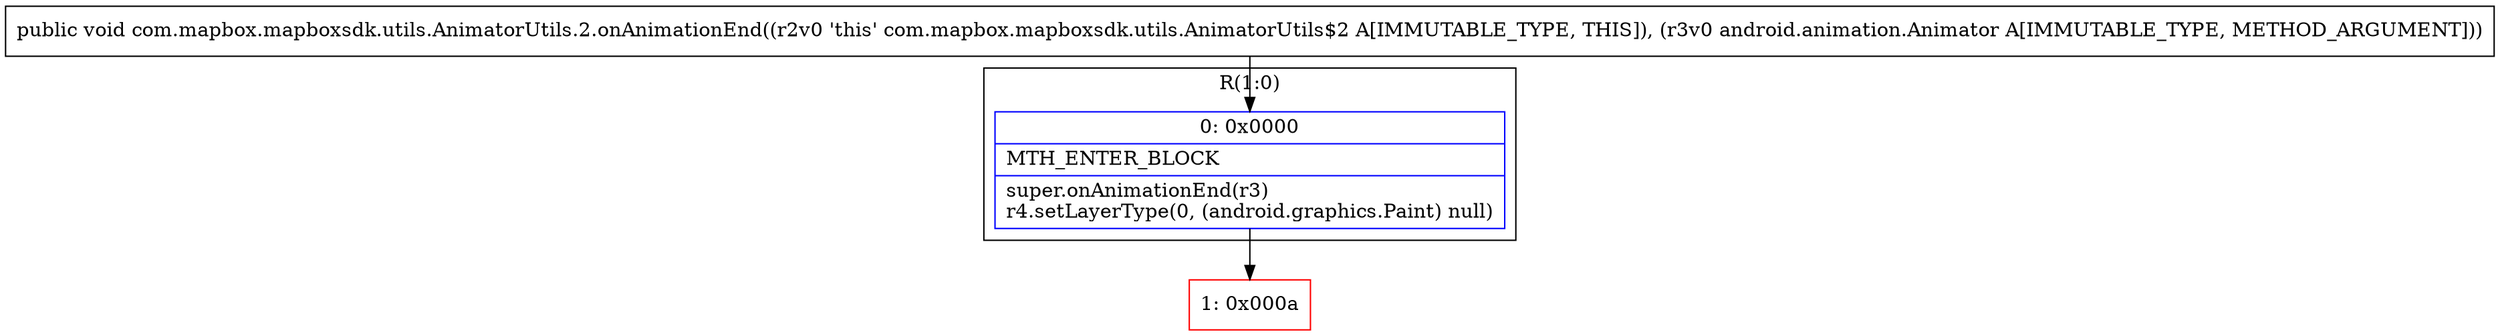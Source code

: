 digraph "CFG forcom.mapbox.mapboxsdk.utils.AnimatorUtils.2.onAnimationEnd(Landroid\/animation\/Animator;)V" {
subgraph cluster_Region_912806615 {
label = "R(1:0)";
node [shape=record,color=blue];
Node_0 [shape=record,label="{0\:\ 0x0000|MTH_ENTER_BLOCK\l|super.onAnimationEnd(r3)\lr4.setLayerType(0, (android.graphics.Paint) null)\l}"];
}
Node_1 [shape=record,color=red,label="{1\:\ 0x000a}"];
MethodNode[shape=record,label="{public void com.mapbox.mapboxsdk.utils.AnimatorUtils.2.onAnimationEnd((r2v0 'this' com.mapbox.mapboxsdk.utils.AnimatorUtils$2 A[IMMUTABLE_TYPE, THIS]), (r3v0 android.animation.Animator A[IMMUTABLE_TYPE, METHOD_ARGUMENT])) }"];
MethodNode -> Node_0;
Node_0 -> Node_1;
}

